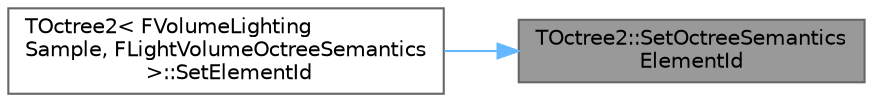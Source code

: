 digraph "TOctree2::SetOctreeSemanticsElementId"
{
 // INTERACTIVE_SVG=YES
 // LATEX_PDF_SIZE
  bgcolor="transparent";
  edge [fontname=Helvetica,fontsize=10,labelfontname=Helvetica,labelfontsize=10];
  node [fontname=Helvetica,fontsize=10,shape=box,height=0.2,width=0.4];
  rankdir="RL";
  Node1 [id="Node000001",label="TOctree2::SetOctreeSemantics\lElementId",height=0.2,width=0.4,color="gray40", fillcolor="grey60", style="filled", fontcolor="black",tooltip=" "];
  Node1 -> Node2 [id="edge1_Node000001_Node000002",dir="back",color="steelblue1",style="solid",tooltip=" "];
  Node2 [id="Node000002",label="TOctree2\< FVolumeLighting\lSample, FLightVolumeOctreeSemantics\l \>::SetElementId",height=0.2,width=0.4,color="grey40", fillcolor="white", style="filled",URL="$db/d87/classTOctree2.html#a29b9f1e70e686cefbdb59407ece160ae",tooltip=" "];
}
